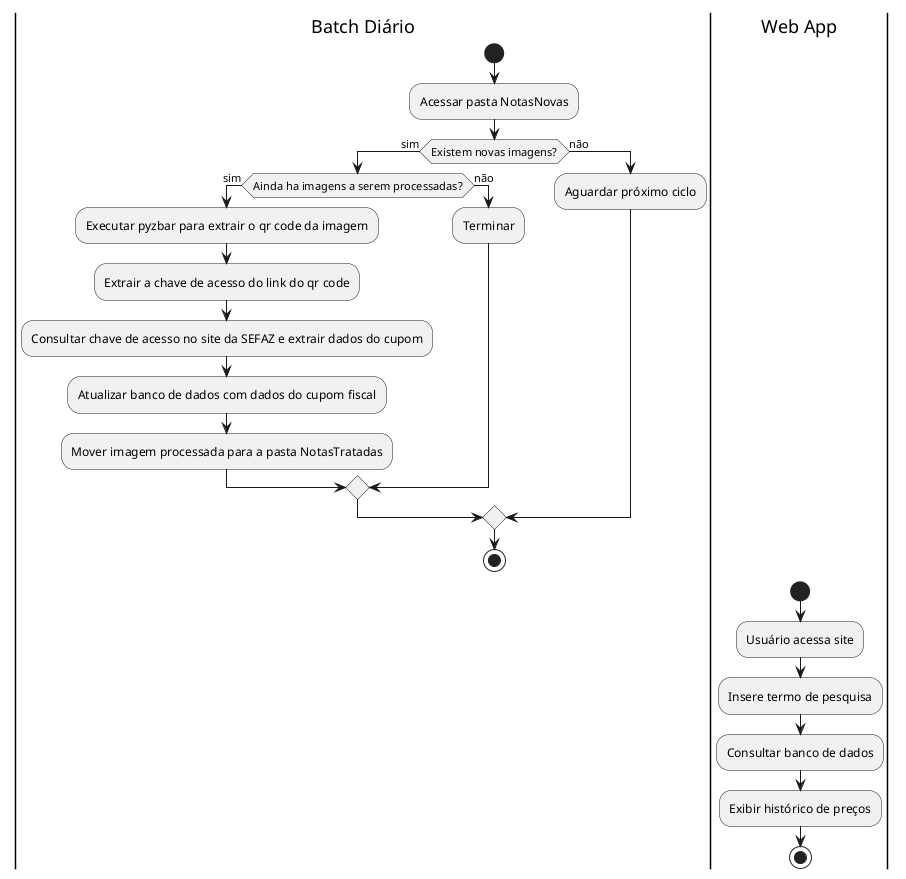 @startuml fluxograma
|Batch Diário|
start
:Acessar pasta NotasNovas;
if (Existem novas imagens?) then (sim)
  if (Ainda ha imagens a serem processadas?) then (sim)
    :Executar pyzbar para extrair o qr code da imagem;
    :Extrair a chave de acesso do link do qr code;
    :Consultar chave de acesso no site da SEFAZ e extrair dados do cupom;
    :Atualizar banco de dados com dados do cupom fiscal;
    :Mover imagem processada para a pasta NotasTratadas;
  else (não)
    :Terminar;
  endif
else (não)
  :Aguardar próximo ciclo;
endif
stop

|Web App|
start
:Usuário acessa site;
:Insere termo de pesquisa;
:Consultar banco de dados;
:Exibir histórico de preços;
stop
@enduml
